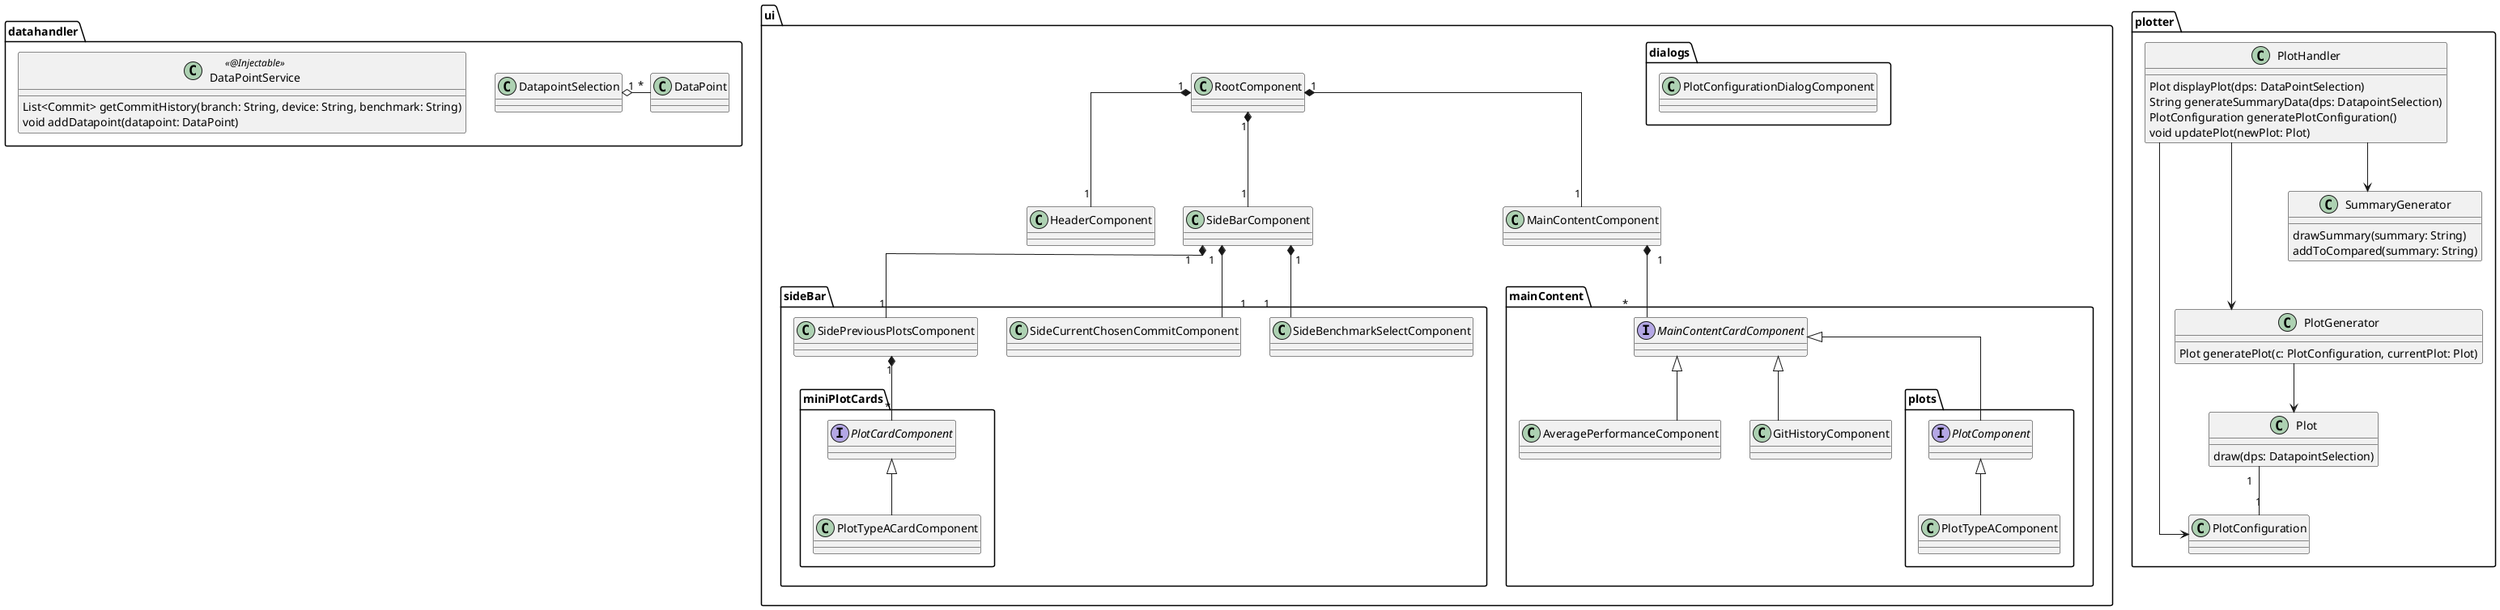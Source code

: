 @startuml frontend_angular

skinparam linetype ortho

package ui {
    class RootComponent {
    }

    class HeaderComponent {
    }

    class SideBarComponent {
    }

    class MainContentComponent {
    }

    package sideBar {
        class SideBenchmarkSelectComponent {
        }

        class SideCurrentChosenCommitComponent {
        }

        class SidePreviousPlotsComponent {
        }

        package miniPlotCards {
            interface PlotCardComponent {
            }

            class PlotTypeACardComponent {
            }

            PlotCardComponent <|-- PlotTypeACardComponent
        }

        SidePreviousPlotsComponent "1" *-- "*" PlotCardComponent
    }

    package mainContent {
        interface MainContentCardComponent {
        }

        class AveragePerformanceComponent {
        }

        class GitHistoryComponent {
        }

        package plots {
            interface PlotComponent {
            }

            class PlotTypeAComponent {
            }

            PlotComponent <|-- PlotTypeAComponent
        }

        MainContentCardComponent <|-- AveragePerformanceComponent
        MainContentCardComponent <|-- GitHistoryComponent
        MainContentCardComponent <|-- PlotComponent

    }

    package dialogs {
        class PlotConfigurationDialogComponent {
        }
    }

    RootComponent "1" *-- "1" HeaderComponent
    RootComponent "1" *-- "1" SideBarComponent
    RootComponent "1" *-- "1" MainContentComponent

    SideBarComponent "1" *-- "1" SideBenchmarkSelectComponent
    SideBarComponent "1" *-- "1" SideCurrentChosenCommitComponent
    SideBarComponent "1" *-- "1" SidePreviousPlotsComponent

    MainContentComponent "1" *-- "*" MainContentCardComponent

}

package datahandler {
    class DataPointService <<@Injectable>>{
        List<Commit> getCommitHistory(branch: String, device: String, benchmark: String)
        void addDatapoint(datapoint: DataPoint)
    }

    class DatapointSelection {
    }

    class DataPoint {
    }

    DatapointSelection "1" o- "*" DataPoint
    ' DatapointSelection --> RestHandler
}

package plotter {
    'PlotConfiguration - Value Object (that describes Plot)
    class PlotConfiguration { 

    }
    
    'Plot - Entity
    class Plot {
        draw(dps: DatapointSelection)
    }

    'PlotConfiguration - Service
    class PlotHandler {
        Plot displayPlot(dps: DataPointSelection)
        String generateSummaryData(dps: DatapointSelection)
        PlotConfiguration generatePlotConfiguration()
        void updatePlot(newPlot: Plot)
    }

    'PlotFactory - Factory
    class PlotGenerator {
        Plot generatePlot(c: PlotConfiguration, currentPlot: Plot)
    }

    'SummaryGenerator - Factory
    class SummaryGenerator {
        drawSummary(summary: String)
        addToCompared(summary: String)
    }

    PlotHandler --> SummaryGenerator
    PlotHandler --> PlotConfiguration
    PlotHandler ---> PlotGenerator
    PlotGenerator --> Plot
    Plot "1" -- "1" PlotConfiguration
}

@enduml
